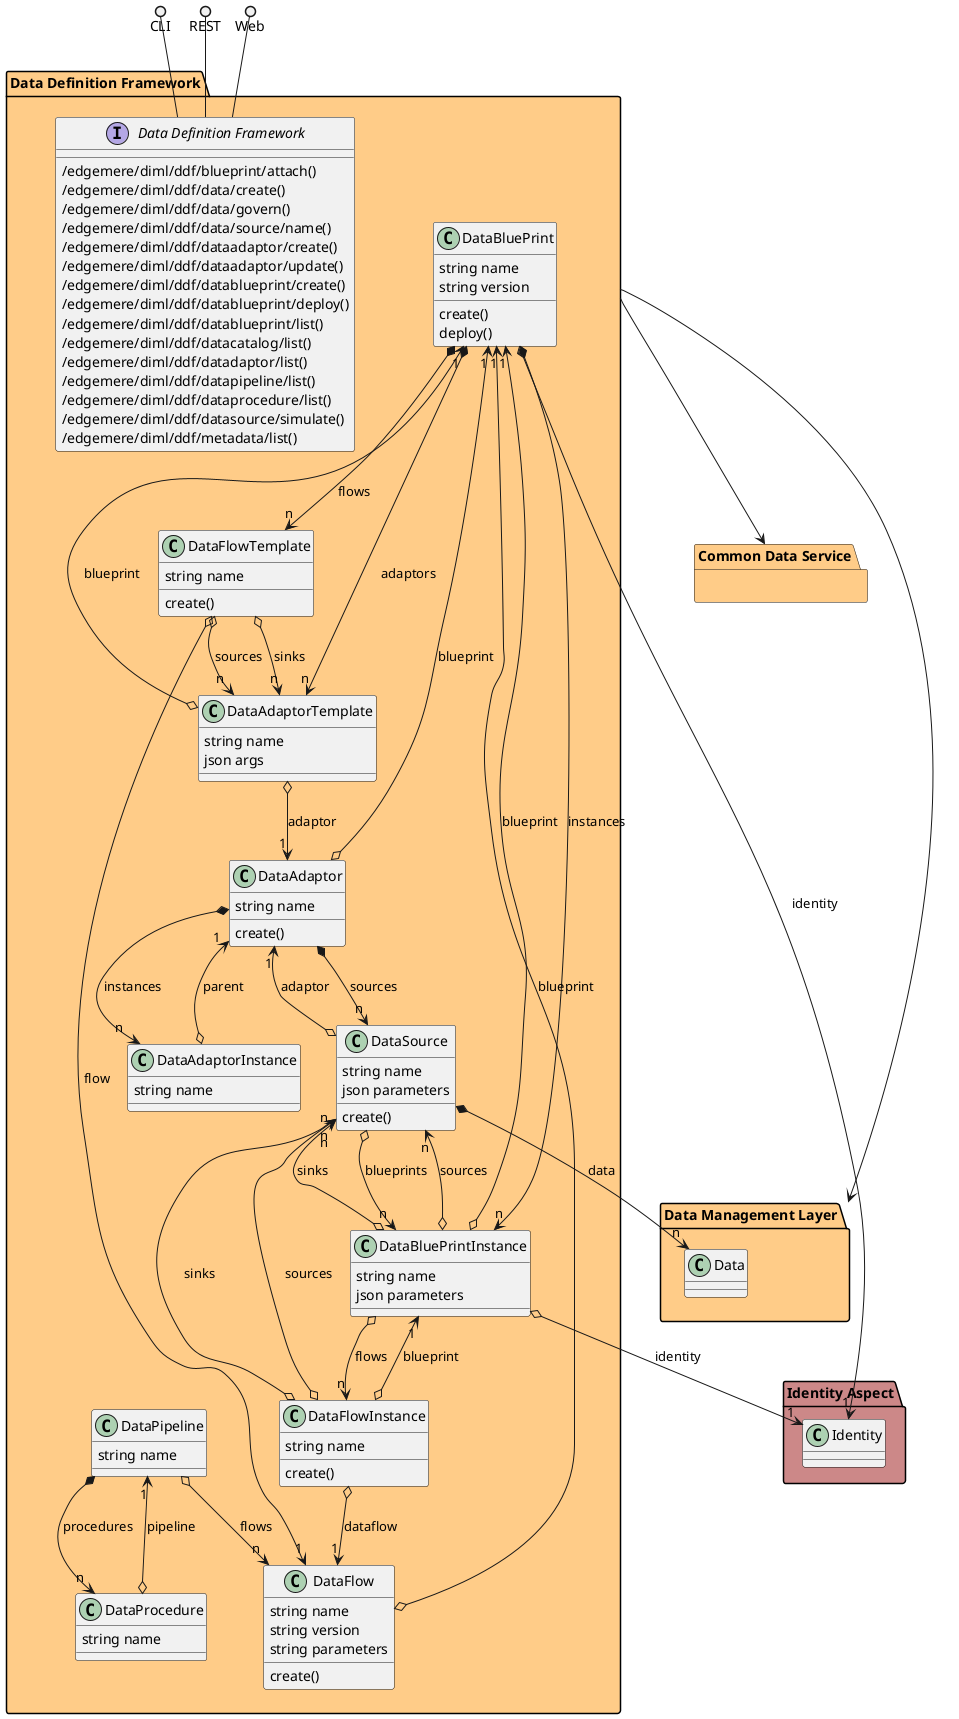 @startuml


package "Data Management Layer" #ffcc88 {
    
        class Data {
        }
    }

package "Common Data Service" #ffcc88 {
    }

package "Data Definition Framework" #ffcc88 {
    
        class DataBluePrint {
        }
    
        class DataSource {
        }
    
        class DataAdaptorInstance {
        }
    
        class DataAdaptor {
        }
    
        class DataAdaptorTemplate {
        }
    
        class DataFlowTemplate {
        }
    
        class DataBluePrintInstance {
        }
    
        class DataFlowInstance {
        }
    
        class DataFlow {
        }
    
        class DataProcedure {
        }
    
        class DataPipeline {
        }
    }

package "Identity Aspect" #cc8888 {
    
        class Identity {
        }
    }


package "Data Definition Framework" #ffcc88 {

    interface "Data Definition Framework" as i {
            /edgemere/diml/ddf/blueprint/attach()
            /edgemere/diml/ddf/data/create()
            /edgemere/diml/ddf/data/govern()
            /edgemere/diml/ddf/data/source/name()
            /edgemere/diml/ddf/dataadaptor/create()
            /edgemere/diml/ddf/dataadaptor/update()
            /edgemere/diml/ddf/datablueprint/create()
            /edgemere/diml/ddf/datablueprint/deploy()
            /edgemere/diml/ddf/datablueprint/list()
            /edgemere/diml/ddf/datacatalog/list()
            /edgemere/diml/ddf/datadaptor/list()
            /edgemere/diml/ddf/datapipeline/list()
            /edgemere/diml/ddf/dataprocedure/list()
            /edgemere/diml/ddf/datasource/simulate()
            /edgemere/diml/ddf/metadata/list()
    
    }
}

CLI ()-- i
REST ()-- i
Web ()-- i

package "Data Definition Framework" #ffcc88 {
        class "DataAdaptor" {
                 string name
                             create()
            }
                DataAdaptor o--> "1" DataBluePrint : blueprint
                        DataAdaptor *--> "n" DataSource : sources
                        DataAdaptor *--> "n" DataAdaptorInstance : instances
            
    
    class "DataAdaptorInstance" {
                 string name
                    }
                DataAdaptorInstance o--> "1" DataAdaptor : parent
            
    
    class "DataAdaptorTemplate" {
                 string name
                 json args
                    }
                DataAdaptorTemplate o--> "1" DataAdaptor : adaptor
                        DataAdaptorTemplate o--> "1" DataBluePrint : blueprint
            
    
    class "DataBluePrint" {
                 string name
                 string version
                             create()
                     deploy()
            }
                DataBluePrint *--> "n" DataAdaptorTemplate : adaptors
                        DataBluePrint o--> "1" Identity : identity
                        DataBluePrint *--> "n" DataFlowTemplate : flows
                        DataBluePrint *--> "n" DataBluePrintInstance : instances
            
    
    class "DataBluePrintInstance" {
                 string name
                 json parameters
                    }
                DataBluePrintInstance o--> "n" DataSource : sources
                        DataBluePrintInstance o--> "n" DataSource : sinks
                        DataBluePrintInstance o--> "n" DataFlowInstance : flows
                        DataBluePrintInstance o--> "1" Identity : identity
                        DataBluePrintInstance o--> "1" DataBluePrint : blueprint
            
    
    class "DataFlow" {
                 string name
                 string version
                 string parameters
                             create()
            }
                DataFlow o--> "1" DataBluePrint : blueprint
            
    
    class "DataFlowInstance" {
                 string name
                             create()
            }
                DataFlowInstance o--> "1" DataBluePrintInstance : blueprint
                        DataFlowInstance o--> "1" DataFlow : dataflow
                        DataFlowInstance o--> "n" DataSource : sinks
                        DataFlowInstance o--> "n" DataSource : sources
            
    
    class "DataFlowTemplate" {
                 string name
                             create()
            }
                DataFlowTemplate o--> "1" DataFlow : flow
                        DataFlowTemplate o--> "n" DataAdaptorTemplate : sources
                        DataFlowTemplate o--> "n" DataAdaptorTemplate : sinks
            
    
    class "DataPipeline" {
                 string name
                    }
                DataPipeline *--> "n" DataProcedure : procedures
                        DataPipeline o--> "n" DataFlow : flows
            
    
    class "DataProcedure" {
                 string name
                    }
                DataProcedure o--> "1" DataPipeline : pipeline
            
    
    class "DataSource" {
                 string name
                 json parameters
                             create()
            }
                DataSource o--> "n" DataBluePrintInstance : blueprints
                        DataSource o--> "1" DataAdaptor : adaptor
                        DataSource *--> "n" Data : data
            
    

}


    "Data Definition Framework" --> "Data Management Layer"

    "Data Definition Framework" --> "Common Data Service"


@enduml
